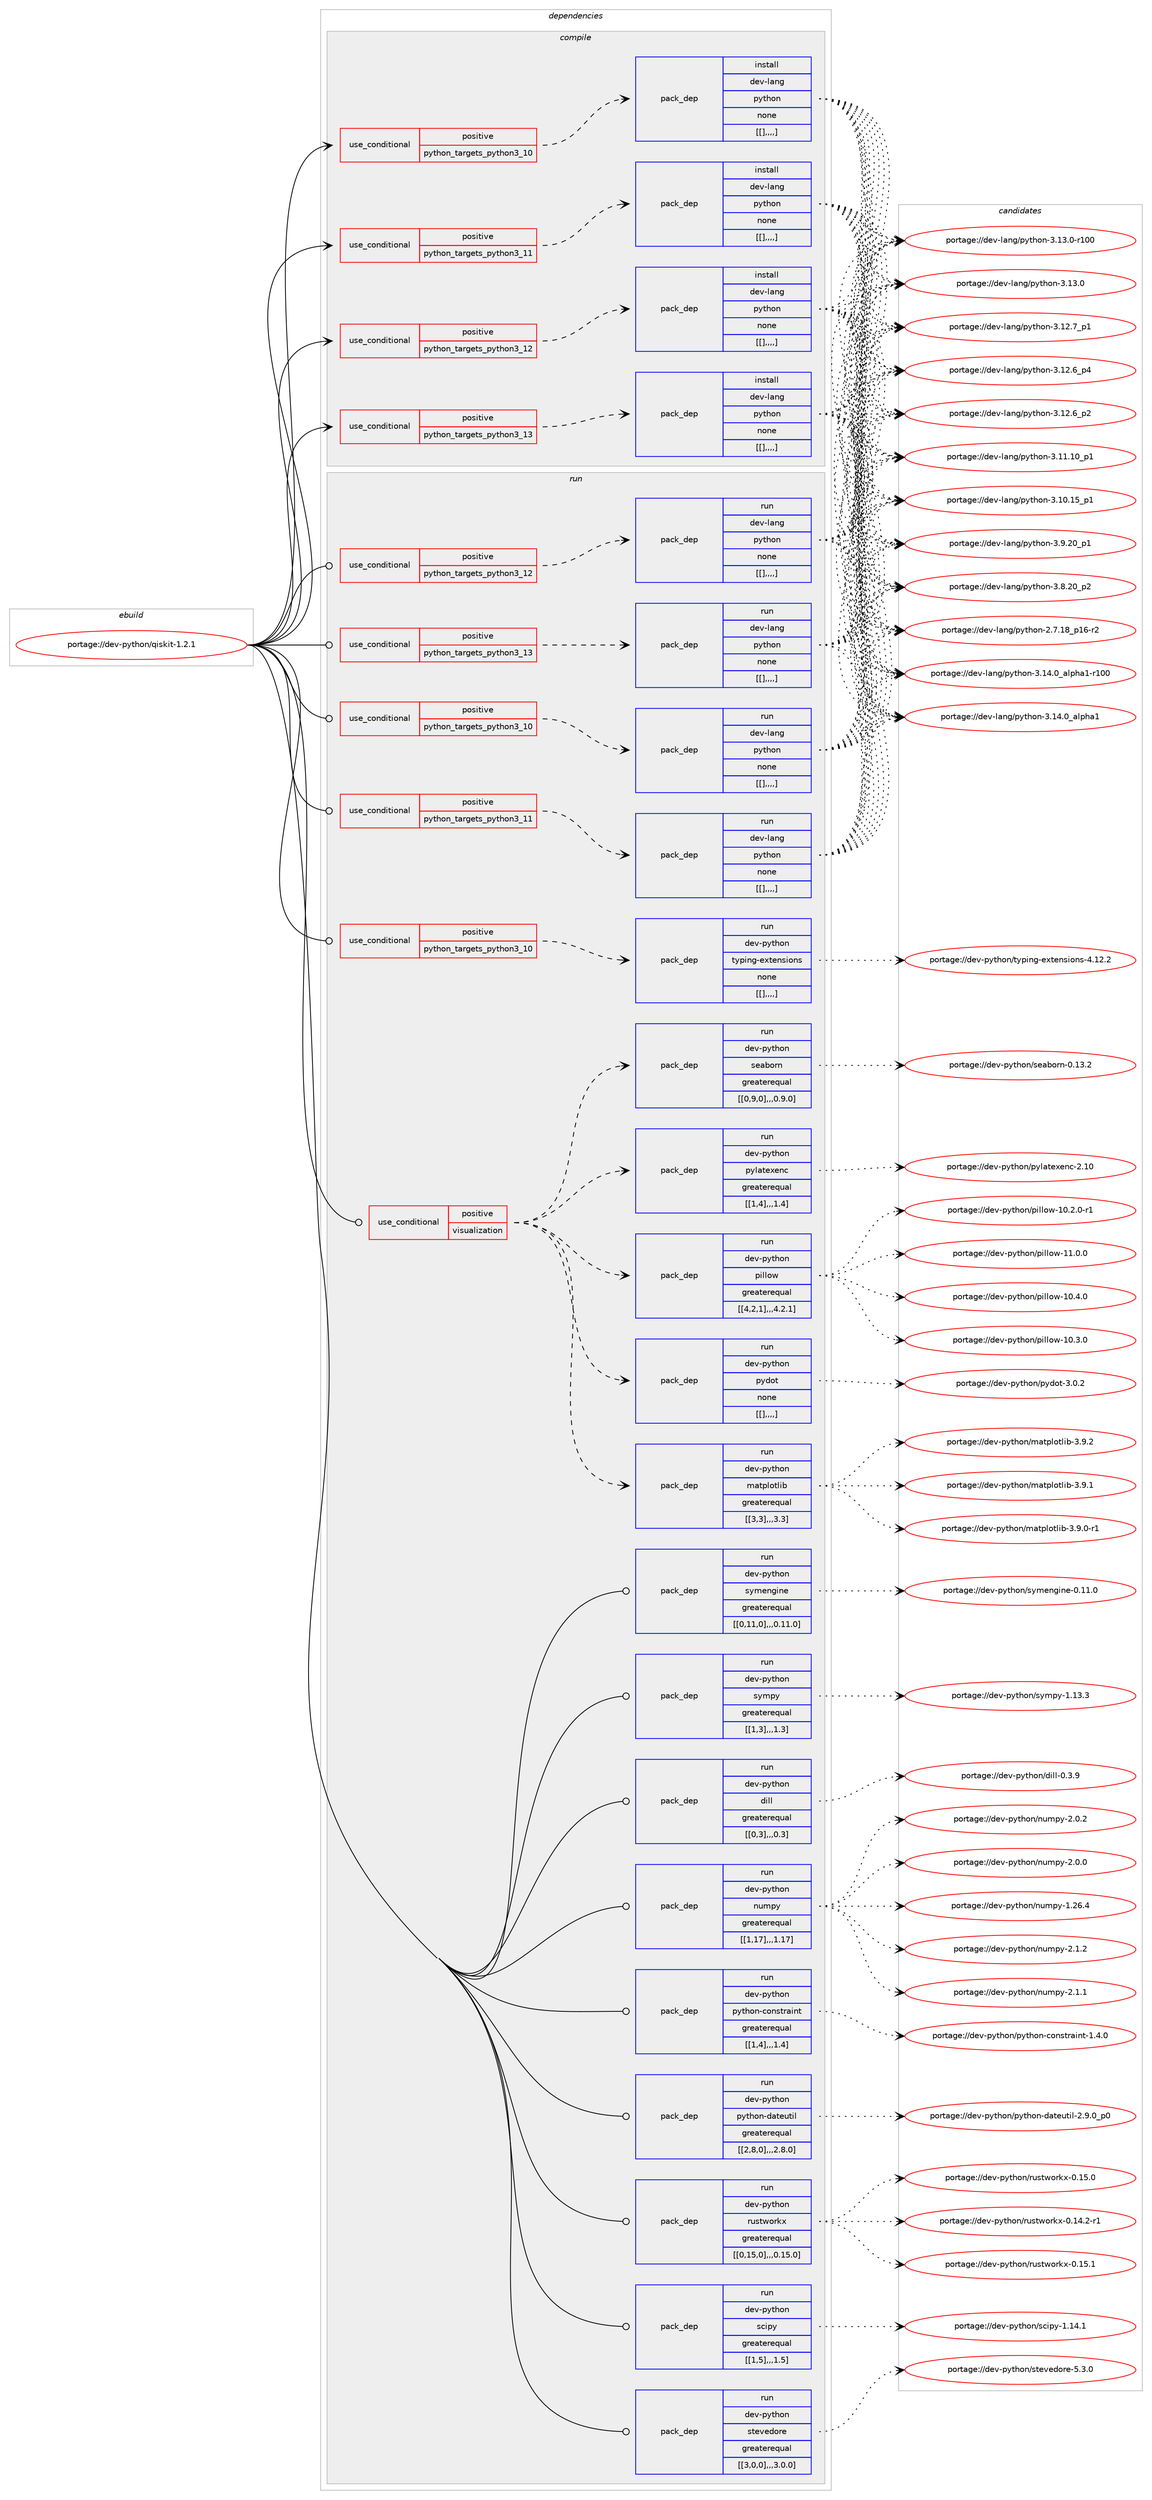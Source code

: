 digraph prolog {

# *************
# Graph options
# *************

newrank=true;
concentrate=true;
compound=true;
graph [rankdir=LR,fontname=Helvetica,fontsize=10,ranksep=1.5];#, ranksep=2.5, nodesep=0.2];
edge  [arrowhead=vee];
node  [fontname=Helvetica,fontsize=10];

# **********
# The ebuild
# **********

subgraph cluster_leftcol {
color=gray;
label=<<i>ebuild</i>>;
id [label="portage://dev-python/qiskit-1.2.1", color=red, width=4, href="../dev-python/qiskit-1.2.1.svg"];
}

# ****************
# The dependencies
# ****************

subgraph cluster_midcol {
color=gray;
label=<<i>dependencies</i>>;
subgraph cluster_compile {
fillcolor="#eeeeee";
style=filled;
label=<<i>compile</i>>;
subgraph cond41374 {
dependency167789 [label=<<TABLE BORDER="0" CELLBORDER="1" CELLSPACING="0" CELLPADDING="4"><TR><TD ROWSPAN="3" CELLPADDING="10">use_conditional</TD></TR><TR><TD>positive</TD></TR><TR><TD>python_targets_python3_10</TD></TR></TABLE>>, shape=none, color=red];
subgraph pack125106 {
dependency167849 [label=<<TABLE BORDER="0" CELLBORDER="1" CELLSPACING="0" CELLPADDING="4" WIDTH="220"><TR><TD ROWSPAN="6" CELLPADDING="30">pack_dep</TD></TR><TR><TD WIDTH="110">install</TD></TR><TR><TD>dev-lang</TD></TR><TR><TD>python</TD></TR><TR><TD>none</TD></TR><TR><TD>[[],,,,]</TD></TR></TABLE>>, shape=none, color=blue];
}
dependency167789:e -> dependency167849:w [weight=20,style="dashed",arrowhead="vee"];
}
id:e -> dependency167789:w [weight=20,style="solid",arrowhead="vee"];
subgraph cond41424 {
dependency167879 [label=<<TABLE BORDER="0" CELLBORDER="1" CELLSPACING="0" CELLPADDING="4"><TR><TD ROWSPAN="3" CELLPADDING="10">use_conditional</TD></TR><TR><TD>positive</TD></TR><TR><TD>python_targets_python3_11</TD></TR></TABLE>>, shape=none, color=red];
subgraph pack125126 {
dependency167903 [label=<<TABLE BORDER="0" CELLBORDER="1" CELLSPACING="0" CELLPADDING="4" WIDTH="220"><TR><TD ROWSPAN="6" CELLPADDING="30">pack_dep</TD></TR><TR><TD WIDTH="110">install</TD></TR><TR><TD>dev-lang</TD></TR><TR><TD>python</TD></TR><TR><TD>none</TD></TR><TR><TD>[[],,,,]</TD></TR></TABLE>>, shape=none, color=blue];
}
dependency167879:e -> dependency167903:w [weight=20,style="dashed",arrowhead="vee"];
}
id:e -> dependency167879:w [weight=20,style="solid",arrowhead="vee"];
subgraph cond41444 {
dependency167954 [label=<<TABLE BORDER="0" CELLBORDER="1" CELLSPACING="0" CELLPADDING="4"><TR><TD ROWSPAN="3" CELLPADDING="10">use_conditional</TD></TR><TR><TD>positive</TD></TR><TR><TD>python_targets_python3_12</TD></TR></TABLE>>, shape=none, color=red];
subgraph pack125167 {
dependency167959 [label=<<TABLE BORDER="0" CELLBORDER="1" CELLSPACING="0" CELLPADDING="4" WIDTH="220"><TR><TD ROWSPAN="6" CELLPADDING="30">pack_dep</TD></TR><TR><TD WIDTH="110">install</TD></TR><TR><TD>dev-lang</TD></TR><TR><TD>python</TD></TR><TR><TD>none</TD></TR><TR><TD>[[],,,,]</TD></TR></TABLE>>, shape=none, color=blue];
}
dependency167954:e -> dependency167959:w [weight=20,style="dashed",arrowhead="vee"];
}
id:e -> dependency167954:w [weight=20,style="solid",arrowhead="vee"];
subgraph cond41469 {
dependency168068 [label=<<TABLE BORDER="0" CELLBORDER="1" CELLSPACING="0" CELLPADDING="4"><TR><TD ROWSPAN="3" CELLPADDING="10">use_conditional</TD></TR><TR><TD>positive</TD></TR><TR><TD>python_targets_python3_13</TD></TR></TABLE>>, shape=none, color=red];
subgraph pack125253 {
dependency168105 [label=<<TABLE BORDER="0" CELLBORDER="1" CELLSPACING="0" CELLPADDING="4" WIDTH="220"><TR><TD ROWSPAN="6" CELLPADDING="30">pack_dep</TD></TR><TR><TD WIDTH="110">install</TD></TR><TR><TD>dev-lang</TD></TR><TR><TD>python</TD></TR><TR><TD>none</TD></TR><TR><TD>[[],,,,]</TD></TR></TABLE>>, shape=none, color=blue];
}
dependency168068:e -> dependency168105:w [weight=20,style="dashed",arrowhead="vee"];
}
id:e -> dependency168068:w [weight=20,style="solid",arrowhead="vee"];
}
subgraph cluster_compileandrun {
fillcolor="#eeeeee";
style=filled;
label=<<i>compile and run</i>>;
}
subgraph cluster_run {
fillcolor="#eeeeee";
style=filled;
label=<<i>run</i>>;
subgraph cond41528 {
dependency168132 [label=<<TABLE BORDER="0" CELLBORDER="1" CELLSPACING="0" CELLPADDING="4"><TR><TD ROWSPAN="3" CELLPADDING="10">use_conditional</TD></TR><TR><TD>positive</TD></TR><TR><TD>python_targets_python3_10</TD></TR></TABLE>>, shape=none, color=red];
subgraph pack125310 {
dependency168268 [label=<<TABLE BORDER="0" CELLBORDER="1" CELLSPACING="0" CELLPADDING="4" WIDTH="220"><TR><TD ROWSPAN="6" CELLPADDING="30">pack_dep</TD></TR><TR><TD WIDTH="110">run</TD></TR><TR><TD>dev-lang</TD></TR><TR><TD>python</TD></TR><TR><TD>none</TD></TR><TR><TD>[[],,,,]</TD></TR></TABLE>>, shape=none, color=blue];
}
dependency168132:e -> dependency168268:w [weight=20,style="dashed",arrowhead="vee"];
}
id:e -> dependency168132:w [weight=20,style="solid",arrowhead="odot"];
subgraph cond41581 {
dependency168275 [label=<<TABLE BORDER="0" CELLBORDER="1" CELLSPACING="0" CELLPADDING="4"><TR><TD ROWSPAN="3" CELLPADDING="10">use_conditional</TD></TR><TR><TD>positive</TD></TR><TR><TD>python_targets_python3_10</TD></TR></TABLE>>, shape=none, color=red];
subgraph pack125384 {
dependency168438 [label=<<TABLE BORDER="0" CELLBORDER="1" CELLSPACING="0" CELLPADDING="4" WIDTH="220"><TR><TD ROWSPAN="6" CELLPADDING="30">pack_dep</TD></TR><TR><TD WIDTH="110">run</TD></TR><TR><TD>dev-python</TD></TR><TR><TD>typing-extensions</TD></TR><TR><TD>none</TD></TR><TR><TD>[[],,,,]</TD></TR></TABLE>>, shape=none, color=blue];
}
dependency168275:e -> dependency168438:w [weight=20,style="dashed",arrowhead="vee"];
}
id:e -> dependency168275:w [weight=20,style="solid",arrowhead="odot"];
subgraph cond41656 {
dependency168484 [label=<<TABLE BORDER="0" CELLBORDER="1" CELLSPACING="0" CELLPADDING="4"><TR><TD ROWSPAN="3" CELLPADDING="10">use_conditional</TD></TR><TR><TD>positive</TD></TR><TR><TD>python_targets_python3_11</TD></TR></TABLE>>, shape=none, color=red];
subgraph pack125489 {
dependency168488 [label=<<TABLE BORDER="0" CELLBORDER="1" CELLSPACING="0" CELLPADDING="4" WIDTH="220"><TR><TD ROWSPAN="6" CELLPADDING="30">pack_dep</TD></TR><TR><TD WIDTH="110">run</TD></TR><TR><TD>dev-lang</TD></TR><TR><TD>python</TD></TR><TR><TD>none</TD></TR><TR><TD>[[],,,,]</TD></TR></TABLE>>, shape=none, color=blue];
}
dependency168484:e -> dependency168488:w [weight=20,style="dashed",arrowhead="vee"];
}
id:e -> dependency168484:w [weight=20,style="solid",arrowhead="odot"];
subgraph cond41679 {
dependency168536 [label=<<TABLE BORDER="0" CELLBORDER="1" CELLSPACING="0" CELLPADDING="4"><TR><TD ROWSPAN="3" CELLPADDING="10">use_conditional</TD></TR><TR><TD>positive</TD></TR><TR><TD>python_targets_python3_12</TD></TR></TABLE>>, shape=none, color=red];
subgraph pack125566 {
dependency168660 [label=<<TABLE BORDER="0" CELLBORDER="1" CELLSPACING="0" CELLPADDING="4" WIDTH="220"><TR><TD ROWSPAN="6" CELLPADDING="30">pack_dep</TD></TR><TR><TD WIDTH="110">run</TD></TR><TR><TD>dev-lang</TD></TR><TR><TD>python</TD></TR><TR><TD>none</TD></TR><TR><TD>[[],,,,]</TD></TR></TABLE>>, shape=none, color=blue];
}
dependency168536:e -> dependency168660:w [weight=20,style="dashed",arrowhead="vee"];
}
id:e -> dependency168536:w [weight=20,style="solid",arrowhead="odot"];
subgraph cond41764 {
dependency168771 [label=<<TABLE BORDER="0" CELLBORDER="1" CELLSPACING="0" CELLPADDING="4"><TR><TD ROWSPAN="3" CELLPADDING="10">use_conditional</TD></TR><TR><TD>positive</TD></TR><TR><TD>python_targets_python3_13</TD></TR></TABLE>>, shape=none, color=red];
subgraph pack125664 {
dependency168810 [label=<<TABLE BORDER="0" CELLBORDER="1" CELLSPACING="0" CELLPADDING="4" WIDTH="220"><TR><TD ROWSPAN="6" CELLPADDING="30">pack_dep</TD></TR><TR><TD WIDTH="110">run</TD></TR><TR><TD>dev-lang</TD></TR><TR><TD>python</TD></TR><TR><TD>none</TD></TR><TR><TD>[[],,,,]</TD></TR></TABLE>>, shape=none, color=blue];
}
dependency168771:e -> dependency168810:w [weight=20,style="dashed",arrowhead="vee"];
}
id:e -> dependency168771:w [weight=20,style="solid",arrowhead="odot"];
subgraph cond41848 {
dependency168939 [label=<<TABLE BORDER="0" CELLBORDER="1" CELLSPACING="0" CELLPADDING="4"><TR><TD ROWSPAN="3" CELLPADDING="10">use_conditional</TD></TR><TR><TD>positive</TD></TR><TR><TD>visualization</TD></TR></TABLE>>, shape=none, color=red];
subgraph pack125763 {
dependency168944 [label=<<TABLE BORDER="0" CELLBORDER="1" CELLSPACING="0" CELLPADDING="4" WIDTH="220"><TR><TD ROWSPAN="6" CELLPADDING="30">pack_dep</TD></TR><TR><TD WIDTH="110">run</TD></TR><TR><TD>dev-python</TD></TR><TR><TD>matplotlib</TD></TR><TR><TD>greaterequal</TD></TR><TR><TD>[[3,3],,,3.3]</TD></TR></TABLE>>, shape=none, color=blue];
}
dependency168939:e -> dependency168944:w [weight=20,style="dashed",arrowhead="vee"];
subgraph pack125814 {
dependency169022 [label=<<TABLE BORDER="0" CELLBORDER="1" CELLSPACING="0" CELLPADDING="4" WIDTH="220"><TR><TD ROWSPAN="6" CELLPADDING="30">pack_dep</TD></TR><TR><TD WIDTH="110">run</TD></TR><TR><TD>dev-python</TD></TR><TR><TD>pydot</TD></TR><TR><TD>none</TD></TR><TR><TD>[[],,,,]</TD></TR></TABLE>>, shape=none, color=blue];
}
dependency168939:e -> dependency169022:w [weight=20,style="dashed",arrowhead="vee"];
subgraph pack125816 {
dependency169028 [label=<<TABLE BORDER="0" CELLBORDER="1" CELLSPACING="0" CELLPADDING="4" WIDTH="220"><TR><TD ROWSPAN="6" CELLPADDING="30">pack_dep</TD></TR><TR><TD WIDTH="110">run</TD></TR><TR><TD>dev-python</TD></TR><TR><TD>pillow</TD></TR><TR><TD>greaterequal</TD></TR><TR><TD>[[4,2,1],,,4.2.1]</TD></TR></TABLE>>, shape=none, color=blue];
}
dependency168939:e -> dependency169028:w [weight=20,style="dashed",arrowhead="vee"];
subgraph pack125821 {
dependency169033 [label=<<TABLE BORDER="0" CELLBORDER="1" CELLSPACING="0" CELLPADDING="4" WIDTH="220"><TR><TD ROWSPAN="6" CELLPADDING="30">pack_dep</TD></TR><TR><TD WIDTH="110">run</TD></TR><TR><TD>dev-python</TD></TR><TR><TD>pylatexenc</TD></TR><TR><TD>greaterequal</TD></TR><TR><TD>[[1,4],,,1.4]</TD></TR></TABLE>>, shape=none, color=blue];
}
dependency168939:e -> dependency169033:w [weight=20,style="dashed",arrowhead="vee"];
subgraph pack125843 {
dependency169086 [label=<<TABLE BORDER="0" CELLBORDER="1" CELLSPACING="0" CELLPADDING="4" WIDTH="220"><TR><TD ROWSPAN="6" CELLPADDING="30">pack_dep</TD></TR><TR><TD WIDTH="110">run</TD></TR><TR><TD>dev-python</TD></TR><TR><TD>seaborn</TD></TR><TR><TD>greaterequal</TD></TR><TR><TD>[[0,9,0],,,0.9.0]</TD></TR></TABLE>>, shape=none, color=blue];
}
dependency168939:e -> dependency169086:w [weight=20,style="dashed",arrowhead="vee"];
}
id:e -> dependency168939:w [weight=20,style="solid",arrowhead="odot"];
subgraph pack125853 {
dependency169123 [label=<<TABLE BORDER="0" CELLBORDER="1" CELLSPACING="0" CELLPADDING="4" WIDTH="220"><TR><TD ROWSPAN="6" CELLPADDING="30">pack_dep</TD></TR><TR><TD WIDTH="110">run</TD></TR><TR><TD>dev-python</TD></TR><TR><TD>dill</TD></TR><TR><TD>greaterequal</TD></TR><TR><TD>[[0,3],,,0.3]</TD></TR></TABLE>>, shape=none, color=blue];
}
id:e -> dependency169123:w [weight=20,style="solid",arrowhead="odot"];
subgraph pack125876 {
dependency169145 [label=<<TABLE BORDER="0" CELLBORDER="1" CELLSPACING="0" CELLPADDING="4" WIDTH="220"><TR><TD ROWSPAN="6" CELLPADDING="30">pack_dep</TD></TR><TR><TD WIDTH="110">run</TD></TR><TR><TD>dev-python</TD></TR><TR><TD>numpy</TD></TR><TR><TD>greaterequal</TD></TR><TR><TD>[[1,17],,,1.17]</TD></TR></TABLE>>, shape=none, color=blue];
}
id:e -> dependency169145:w [weight=20,style="solid",arrowhead="odot"];
subgraph pack125891 {
dependency169202 [label=<<TABLE BORDER="0" CELLBORDER="1" CELLSPACING="0" CELLPADDING="4" WIDTH="220"><TR><TD ROWSPAN="6" CELLPADDING="30">pack_dep</TD></TR><TR><TD WIDTH="110">run</TD></TR><TR><TD>dev-python</TD></TR><TR><TD>python-constraint</TD></TR><TR><TD>greaterequal</TD></TR><TR><TD>[[1,4],,,1.4]</TD></TR></TABLE>>, shape=none, color=blue];
}
id:e -> dependency169202:w [weight=20,style="solid",arrowhead="odot"];
subgraph pack125949 {
dependency169249 [label=<<TABLE BORDER="0" CELLBORDER="1" CELLSPACING="0" CELLPADDING="4" WIDTH="220"><TR><TD ROWSPAN="6" CELLPADDING="30">pack_dep</TD></TR><TR><TD WIDTH="110">run</TD></TR><TR><TD>dev-python</TD></TR><TR><TD>python-dateutil</TD></TR><TR><TD>greaterequal</TD></TR><TR><TD>[[2,8,0],,,2.8.0]</TD></TR></TABLE>>, shape=none, color=blue];
}
id:e -> dependency169249:w [weight=20,style="solid",arrowhead="odot"];
subgraph pack125950 {
dependency169255 [label=<<TABLE BORDER="0" CELLBORDER="1" CELLSPACING="0" CELLPADDING="4" WIDTH="220"><TR><TD ROWSPAN="6" CELLPADDING="30">pack_dep</TD></TR><TR><TD WIDTH="110">run</TD></TR><TR><TD>dev-python</TD></TR><TR><TD>rustworkx</TD></TR><TR><TD>greaterequal</TD></TR><TR><TD>[[0,15,0],,,0.15.0]</TD></TR></TABLE>>, shape=none, color=blue];
}
id:e -> dependency169255:w [weight=20,style="solid",arrowhead="odot"];
subgraph pack125960 {
dependency169285 [label=<<TABLE BORDER="0" CELLBORDER="1" CELLSPACING="0" CELLPADDING="4" WIDTH="220"><TR><TD ROWSPAN="6" CELLPADDING="30">pack_dep</TD></TR><TR><TD WIDTH="110">run</TD></TR><TR><TD>dev-python</TD></TR><TR><TD>scipy</TD></TR><TR><TD>greaterequal</TD></TR><TR><TD>[[1,5],,,1.5]</TD></TR></TABLE>>, shape=none, color=blue];
}
id:e -> dependency169285:w [weight=20,style="solid",arrowhead="odot"];
subgraph pack125977 {
dependency169313 [label=<<TABLE BORDER="0" CELLBORDER="1" CELLSPACING="0" CELLPADDING="4" WIDTH="220"><TR><TD ROWSPAN="6" CELLPADDING="30">pack_dep</TD></TR><TR><TD WIDTH="110">run</TD></TR><TR><TD>dev-python</TD></TR><TR><TD>stevedore</TD></TR><TR><TD>greaterequal</TD></TR><TR><TD>[[3,0,0],,,3.0.0]</TD></TR></TABLE>>, shape=none, color=blue];
}
id:e -> dependency169313:w [weight=20,style="solid",arrowhead="odot"];
subgraph pack125996 {
dependency169344 [label=<<TABLE BORDER="0" CELLBORDER="1" CELLSPACING="0" CELLPADDING="4" WIDTH="220"><TR><TD ROWSPAN="6" CELLPADDING="30">pack_dep</TD></TR><TR><TD WIDTH="110">run</TD></TR><TR><TD>dev-python</TD></TR><TR><TD>symengine</TD></TR><TR><TD>greaterequal</TD></TR><TR><TD>[[0,11,0],,,0.11.0]</TD></TR></TABLE>>, shape=none, color=blue];
}
id:e -> dependency169344:w [weight=20,style="solid",arrowhead="odot"];
subgraph pack126013 {
dependency169434 [label=<<TABLE BORDER="0" CELLBORDER="1" CELLSPACING="0" CELLPADDING="4" WIDTH="220"><TR><TD ROWSPAN="6" CELLPADDING="30">pack_dep</TD></TR><TR><TD WIDTH="110">run</TD></TR><TR><TD>dev-python</TD></TR><TR><TD>sympy</TD></TR><TR><TD>greaterequal</TD></TR><TR><TD>[[1,3],,,1.3]</TD></TR></TABLE>>, shape=none, color=blue];
}
id:e -> dependency169434:w [weight=20,style="solid",arrowhead="odot"];
}
}

# **************
# The candidates
# **************

subgraph cluster_choices {
rank=same;
color=gray;
label=<<i>candidates</i>>;

subgraph choice125682 {
color=black;
nodesep=1;
choice100101118451089711010347112121116104111110455146495246489597108112104974945114494848 [label="portage://dev-lang/python-3.14.0_alpha1-r100", color=red, width=4,href="../dev-lang/python-3.14.0_alpha1-r100.svg"];
choice1001011184510897110103471121211161041111104551464952464895971081121049749 [label="portage://dev-lang/python-3.14.0_alpha1", color=red, width=4,href="../dev-lang/python-3.14.0_alpha1.svg"];
choice1001011184510897110103471121211161041111104551464951464845114494848 [label="portage://dev-lang/python-3.13.0-r100", color=red, width=4,href="../dev-lang/python-3.13.0-r100.svg"];
choice10010111845108971101034711212111610411111045514649514648 [label="portage://dev-lang/python-3.13.0", color=red, width=4,href="../dev-lang/python-3.13.0.svg"];
choice100101118451089711010347112121116104111110455146495046559511249 [label="portage://dev-lang/python-3.12.7_p1", color=red, width=4,href="../dev-lang/python-3.12.7_p1.svg"];
choice100101118451089711010347112121116104111110455146495046549511252 [label="portage://dev-lang/python-3.12.6_p4", color=red, width=4,href="../dev-lang/python-3.12.6_p4.svg"];
choice100101118451089711010347112121116104111110455146495046549511250 [label="portage://dev-lang/python-3.12.6_p2", color=red, width=4,href="../dev-lang/python-3.12.6_p2.svg"];
choice10010111845108971101034711212111610411111045514649494649489511249 [label="portage://dev-lang/python-3.11.10_p1", color=red, width=4,href="../dev-lang/python-3.11.10_p1.svg"];
choice10010111845108971101034711212111610411111045514649484649539511249 [label="portage://dev-lang/python-3.10.15_p1", color=red, width=4,href="../dev-lang/python-3.10.15_p1.svg"];
choice100101118451089711010347112121116104111110455146574650489511249 [label="portage://dev-lang/python-3.9.20_p1", color=red, width=4,href="../dev-lang/python-3.9.20_p1.svg"];
choice100101118451089711010347112121116104111110455146564650489511250 [label="portage://dev-lang/python-3.8.20_p2", color=red, width=4,href="../dev-lang/python-3.8.20_p2.svg"];
choice100101118451089711010347112121116104111110455046554649569511249544511450 [label="portage://dev-lang/python-2.7.18_p16-r2", color=red, width=4,href="../dev-lang/python-2.7.18_p16-r2.svg"];
dependency167849:e -> choice100101118451089711010347112121116104111110455146495246489597108112104974945114494848:w [style=dotted,weight="100"];
dependency167849:e -> choice1001011184510897110103471121211161041111104551464952464895971081121049749:w [style=dotted,weight="100"];
dependency167849:e -> choice1001011184510897110103471121211161041111104551464951464845114494848:w [style=dotted,weight="100"];
dependency167849:e -> choice10010111845108971101034711212111610411111045514649514648:w [style=dotted,weight="100"];
dependency167849:e -> choice100101118451089711010347112121116104111110455146495046559511249:w [style=dotted,weight="100"];
dependency167849:e -> choice100101118451089711010347112121116104111110455146495046549511252:w [style=dotted,weight="100"];
dependency167849:e -> choice100101118451089711010347112121116104111110455146495046549511250:w [style=dotted,weight="100"];
dependency167849:e -> choice10010111845108971101034711212111610411111045514649494649489511249:w [style=dotted,weight="100"];
dependency167849:e -> choice10010111845108971101034711212111610411111045514649484649539511249:w [style=dotted,weight="100"];
dependency167849:e -> choice100101118451089711010347112121116104111110455146574650489511249:w [style=dotted,weight="100"];
dependency167849:e -> choice100101118451089711010347112121116104111110455146564650489511250:w [style=dotted,weight="100"];
dependency167849:e -> choice100101118451089711010347112121116104111110455046554649569511249544511450:w [style=dotted,weight="100"];
}
subgraph choice125701 {
color=black;
nodesep=1;
choice100101118451089711010347112121116104111110455146495246489597108112104974945114494848 [label="portage://dev-lang/python-3.14.0_alpha1-r100", color=red, width=4,href="../dev-lang/python-3.14.0_alpha1-r100.svg"];
choice1001011184510897110103471121211161041111104551464952464895971081121049749 [label="portage://dev-lang/python-3.14.0_alpha1", color=red, width=4,href="../dev-lang/python-3.14.0_alpha1.svg"];
choice1001011184510897110103471121211161041111104551464951464845114494848 [label="portage://dev-lang/python-3.13.0-r100", color=red, width=4,href="../dev-lang/python-3.13.0-r100.svg"];
choice10010111845108971101034711212111610411111045514649514648 [label="portage://dev-lang/python-3.13.0", color=red, width=4,href="../dev-lang/python-3.13.0.svg"];
choice100101118451089711010347112121116104111110455146495046559511249 [label="portage://dev-lang/python-3.12.7_p1", color=red, width=4,href="../dev-lang/python-3.12.7_p1.svg"];
choice100101118451089711010347112121116104111110455146495046549511252 [label="portage://dev-lang/python-3.12.6_p4", color=red, width=4,href="../dev-lang/python-3.12.6_p4.svg"];
choice100101118451089711010347112121116104111110455146495046549511250 [label="portage://dev-lang/python-3.12.6_p2", color=red, width=4,href="../dev-lang/python-3.12.6_p2.svg"];
choice10010111845108971101034711212111610411111045514649494649489511249 [label="portage://dev-lang/python-3.11.10_p1", color=red, width=4,href="../dev-lang/python-3.11.10_p1.svg"];
choice10010111845108971101034711212111610411111045514649484649539511249 [label="portage://dev-lang/python-3.10.15_p1", color=red, width=4,href="../dev-lang/python-3.10.15_p1.svg"];
choice100101118451089711010347112121116104111110455146574650489511249 [label="portage://dev-lang/python-3.9.20_p1", color=red, width=4,href="../dev-lang/python-3.9.20_p1.svg"];
choice100101118451089711010347112121116104111110455146564650489511250 [label="portage://dev-lang/python-3.8.20_p2", color=red, width=4,href="../dev-lang/python-3.8.20_p2.svg"];
choice100101118451089711010347112121116104111110455046554649569511249544511450 [label="portage://dev-lang/python-2.7.18_p16-r2", color=red, width=4,href="../dev-lang/python-2.7.18_p16-r2.svg"];
dependency167903:e -> choice100101118451089711010347112121116104111110455146495246489597108112104974945114494848:w [style=dotted,weight="100"];
dependency167903:e -> choice1001011184510897110103471121211161041111104551464952464895971081121049749:w [style=dotted,weight="100"];
dependency167903:e -> choice1001011184510897110103471121211161041111104551464951464845114494848:w [style=dotted,weight="100"];
dependency167903:e -> choice10010111845108971101034711212111610411111045514649514648:w [style=dotted,weight="100"];
dependency167903:e -> choice100101118451089711010347112121116104111110455146495046559511249:w [style=dotted,weight="100"];
dependency167903:e -> choice100101118451089711010347112121116104111110455146495046549511252:w [style=dotted,weight="100"];
dependency167903:e -> choice100101118451089711010347112121116104111110455146495046549511250:w [style=dotted,weight="100"];
dependency167903:e -> choice10010111845108971101034711212111610411111045514649494649489511249:w [style=dotted,weight="100"];
dependency167903:e -> choice10010111845108971101034711212111610411111045514649484649539511249:w [style=dotted,weight="100"];
dependency167903:e -> choice100101118451089711010347112121116104111110455146574650489511249:w [style=dotted,weight="100"];
dependency167903:e -> choice100101118451089711010347112121116104111110455146564650489511250:w [style=dotted,weight="100"];
dependency167903:e -> choice100101118451089711010347112121116104111110455046554649569511249544511450:w [style=dotted,weight="100"];
}
subgraph choice125712 {
color=black;
nodesep=1;
choice100101118451089711010347112121116104111110455146495246489597108112104974945114494848 [label="portage://dev-lang/python-3.14.0_alpha1-r100", color=red, width=4,href="../dev-lang/python-3.14.0_alpha1-r100.svg"];
choice1001011184510897110103471121211161041111104551464952464895971081121049749 [label="portage://dev-lang/python-3.14.0_alpha1", color=red, width=4,href="../dev-lang/python-3.14.0_alpha1.svg"];
choice1001011184510897110103471121211161041111104551464951464845114494848 [label="portage://dev-lang/python-3.13.0-r100", color=red, width=4,href="../dev-lang/python-3.13.0-r100.svg"];
choice10010111845108971101034711212111610411111045514649514648 [label="portage://dev-lang/python-3.13.0", color=red, width=4,href="../dev-lang/python-3.13.0.svg"];
choice100101118451089711010347112121116104111110455146495046559511249 [label="portage://dev-lang/python-3.12.7_p1", color=red, width=4,href="../dev-lang/python-3.12.7_p1.svg"];
choice100101118451089711010347112121116104111110455146495046549511252 [label="portage://dev-lang/python-3.12.6_p4", color=red, width=4,href="../dev-lang/python-3.12.6_p4.svg"];
choice100101118451089711010347112121116104111110455146495046549511250 [label="portage://dev-lang/python-3.12.6_p2", color=red, width=4,href="../dev-lang/python-3.12.6_p2.svg"];
choice10010111845108971101034711212111610411111045514649494649489511249 [label="portage://dev-lang/python-3.11.10_p1", color=red, width=4,href="../dev-lang/python-3.11.10_p1.svg"];
choice10010111845108971101034711212111610411111045514649484649539511249 [label="portage://dev-lang/python-3.10.15_p1", color=red, width=4,href="../dev-lang/python-3.10.15_p1.svg"];
choice100101118451089711010347112121116104111110455146574650489511249 [label="portage://dev-lang/python-3.9.20_p1", color=red, width=4,href="../dev-lang/python-3.9.20_p1.svg"];
choice100101118451089711010347112121116104111110455146564650489511250 [label="portage://dev-lang/python-3.8.20_p2", color=red, width=4,href="../dev-lang/python-3.8.20_p2.svg"];
choice100101118451089711010347112121116104111110455046554649569511249544511450 [label="portage://dev-lang/python-2.7.18_p16-r2", color=red, width=4,href="../dev-lang/python-2.7.18_p16-r2.svg"];
dependency167959:e -> choice100101118451089711010347112121116104111110455146495246489597108112104974945114494848:w [style=dotted,weight="100"];
dependency167959:e -> choice1001011184510897110103471121211161041111104551464952464895971081121049749:w [style=dotted,weight="100"];
dependency167959:e -> choice1001011184510897110103471121211161041111104551464951464845114494848:w [style=dotted,weight="100"];
dependency167959:e -> choice10010111845108971101034711212111610411111045514649514648:w [style=dotted,weight="100"];
dependency167959:e -> choice100101118451089711010347112121116104111110455146495046559511249:w [style=dotted,weight="100"];
dependency167959:e -> choice100101118451089711010347112121116104111110455146495046549511252:w [style=dotted,weight="100"];
dependency167959:e -> choice100101118451089711010347112121116104111110455146495046549511250:w [style=dotted,weight="100"];
dependency167959:e -> choice10010111845108971101034711212111610411111045514649494649489511249:w [style=dotted,weight="100"];
dependency167959:e -> choice10010111845108971101034711212111610411111045514649484649539511249:w [style=dotted,weight="100"];
dependency167959:e -> choice100101118451089711010347112121116104111110455146574650489511249:w [style=dotted,weight="100"];
dependency167959:e -> choice100101118451089711010347112121116104111110455146564650489511250:w [style=dotted,weight="100"];
dependency167959:e -> choice100101118451089711010347112121116104111110455046554649569511249544511450:w [style=dotted,weight="100"];
}
subgraph choice125723 {
color=black;
nodesep=1;
choice100101118451089711010347112121116104111110455146495246489597108112104974945114494848 [label="portage://dev-lang/python-3.14.0_alpha1-r100", color=red, width=4,href="../dev-lang/python-3.14.0_alpha1-r100.svg"];
choice1001011184510897110103471121211161041111104551464952464895971081121049749 [label="portage://dev-lang/python-3.14.0_alpha1", color=red, width=4,href="../dev-lang/python-3.14.0_alpha1.svg"];
choice1001011184510897110103471121211161041111104551464951464845114494848 [label="portage://dev-lang/python-3.13.0-r100", color=red, width=4,href="../dev-lang/python-3.13.0-r100.svg"];
choice10010111845108971101034711212111610411111045514649514648 [label="portage://dev-lang/python-3.13.0", color=red, width=4,href="../dev-lang/python-3.13.0.svg"];
choice100101118451089711010347112121116104111110455146495046559511249 [label="portage://dev-lang/python-3.12.7_p1", color=red, width=4,href="../dev-lang/python-3.12.7_p1.svg"];
choice100101118451089711010347112121116104111110455146495046549511252 [label="portage://dev-lang/python-3.12.6_p4", color=red, width=4,href="../dev-lang/python-3.12.6_p4.svg"];
choice100101118451089711010347112121116104111110455146495046549511250 [label="portage://dev-lang/python-3.12.6_p2", color=red, width=4,href="../dev-lang/python-3.12.6_p2.svg"];
choice10010111845108971101034711212111610411111045514649494649489511249 [label="portage://dev-lang/python-3.11.10_p1", color=red, width=4,href="../dev-lang/python-3.11.10_p1.svg"];
choice10010111845108971101034711212111610411111045514649484649539511249 [label="portage://dev-lang/python-3.10.15_p1", color=red, width=4,href="../dev-lang/python-3.10.15_p1.svg"];
choice100101118451089711010347112121116104111110455146574650489511249 [label="portage://dev-lang/python-3.9.20_p1", color=red, width=4,href="../dev-lang/python-3.9.20_p1.svg"];
choice100101118451089711010347112121116104111110455146564650489511250 [label="portage://dev-lang/python-3.8.20_p2", color=red, width=4,href="../dev-lang/python-3.8.20_p2.svg"];
choice100101118451089711010347112121116104111110455046554649569511249544511450 [label="portage://dev-lang/python-2.7.18_p16-r2", color=red, width=4,href="../dev-lang/python-2.7.18_p16-r2.svg"];
dependency168105:e -> choice100101118451089711010347112121116104111110455146495246489597108112104974945114494848:w [style=dotted,weight="100"];
dependency168105:e -> choice1001011184510897110103471121211161041111104551464952464895971081121049749:w [style=dotted,weight="100"];
dependency168105:e -> choice1001011184510897110103471121211161041111104551464951464845114494848:w [style=dotted,weight="100"];
dependency168105:e -> choice10010111845108971101034711212111610411111045514649514648:w [style=dotted,weight="100"];
dependency168105:e -> choice100101118451089711010347112121116104111110455146495046559511249:w [style=dotted,weight="100"];
dependency168105:e -> choice100101118451089711010347112121116104111110455146495046549511252:w [style=dotted,weight="100"];
dependency168105:e -> choice100101118451089711010347112121116104111110455146495046549511250:w [style=dotted,weight="100"];
dependency168105:e -> choice10010111845108971101034711212111610411111045514649494649489511249:w [style=dotted,weight="100"];
dependency168105:e -> choice10010111845108971101034711212111610411111045514649484649539511249:w [style=dotted,weight="100"];
dependency168105:e -> choice100101118451089711010347112121116104111110455146574650489511249:w [style=dotted,weight="100"];
dependency168105:e -> choice100101118451089711010347112121116104111110455146564650489511250:w [style=dotted,weight="100"];
dependency168105:e -> choice100101118451089711010347112121116104111110455046554649569511249544511450:w [style=dotted,weight="100"];
}
subgraph choice125727 {
color=black;
nodesep=1;
choice100101118451089711010347112121116104111110455146495246489597108112104974945114494848 [label="portage://dev-lang/python-3.14.0_alpha1-r100", color=red, width=4,href="../dev-lang/python-3.14.0_alpha1-r100.svg"];
choice1001011184510897110103471121211161041111104551464952464895971081121049749 [label="portage://dev-lang/python-3.14.0_alpha1", color=red, width=4,href="../dev-lang/python-3.14.0_alpha1.svg"];
choice1001011184510897110103471121211161041111104551464951464845114494848 [label="portage://dev-lang/python-3.13.0-r100", color=red, width=4,href="../dev-lang/python-3.13.0-r100.svg"];
choice10010111845108971101034711212111610411111045514649514648 [label="portage://dev-lang/python-3.13.0", color=red, width=4,href="../dev-lang/python-3.13.0.svg"];
choice100101118451089711010347112121116104111110455146495046559511249 [label="portage://dev-lang/python-3.12.7_p1", color=red, width=4,href="../dev-lang/python-3.12.7_p1.svg"];
choice100101118451089711010347112121116104111110455146495046549511252 [label="portage://dev-lang/python-3.12.6_p4", color=red, width=4,href="../dev-lang/python-3.12.6_p4.svg"];
choice100101118451089711010347112121116104111110455146495046549511250 [label="portage://dev-lang/python-3.12.6_p2", color=red, width=4,href="../dev-lang/python-3.12.6_p2.svg"];
choice10010111845108971101034711212111610411111045514649494649489511249 [label="portage://dev-lang/python-3.11.10_p1", color=red, width=4,href="../dev-lang/python-3.11.10_p1.svg"];
choice10010111845108971101034711212111610411111045514649484649539511249 [label="portage://dev-lang/python-3.10.15_p1", color=red, width=4,href="../dev-lang/python-3.10.15_p1.svg"];
choice100101118451089711010347112121116104111110455146574650489511249 [label="portage://dev-lang/python-3.9.20_p1", color=red, width=4,href="../dev-lang/python-3.9.20_p1.svg"];
choice100101118451089711010347112121116104111110455146564650489511250 [label="portage://dev-lang/python-3.8.20_p2", color=red, width=4,href="../dev-lang/python-3.8.20_p2.svg"];
choice100101118451089711010347112121116104111110455046554649569511249544511450 [label="portage://dev-lang/python-2.7.18_p16-r2", color=red, width=4,href="../dev-lang/python-2.7.18_p16-r2.svg"];
dependency168268:e -> choice100101118451089711010347112121116104111110455146495246489597108112104974945114494848:w [style=dotted,weight="100"];
dependency168268:e -> choice1001011184510897110103471121211161041111104551464952464895971081121049749:w [style=dotted,weight="100"];
dependency168268:e -> choice1001011184510897110103471121211161041111104551464951464845114494848:w [style=dotted,weight="100"];
dependency168268:e -> choice10010111845108971101034711212111610411111045514649514648:w [style=dotted,weight="100"];
dependency168268:e -> choice100101118451089711010347112121116104111110455146495046559511249:w [style=dotted,weight="100"];
dependency168268:e -> choice100101118451089711010347112121116104111110455146495046549511252:w [style=dotted,weight="100"];
dependency168268:e -> choice100101118451089711010347112121116104111110455146495046549511250:w [style=dotted,weight="100"];
dependency168268:e -> choice10010111845108971101034711212111610411111045514649494649489511249:w [style=dotted,weight="100"];
dependency168268:e -> choice10010111845108971101034711212111610411111045514649484649539511249:w [style=dotted,weight="100"];
dependency168268:e -> choice100101118451089711010347112121116104111110455146574650489511249:w [style=dotted,weight="100"];
dependency168268:e -> choice100101118451089711010347112121116104111110455146564650489511250:w [style=dotted,weight="100"];
dependency168268:e -> choice100101118451089711010347112121116104111110455046554649569511249544511450:w [style=dotted,weight="100"];
}
subgraph choice125734 {
color=black;
nodesep=1;
choice10010111845112121116104111110471161211121051101034510112011610111011510511111011545524649504650 [label="portage://dev-python/typing-extensions-4.12.2", color=red, width=4,href="../dev-python/typing-extensions-4.12.2.svg"];
dependency168438:e -> choice10010111845112121116104111110471161211121051101034510112011610111011510511111011545524649504650:w [style=dotted,weight="100"];
}
subgraph choice125770 {
color=black;
nodesep=1;
choice100101118451089711010347112121116104111110455146495246489597108112104974945114494848 [label="portage://dev-lang/python-3.14.0_alpha1-r100", color=red, width=4,href="../dev-lang/python-3.14.0_alpha1-r100.svg"];
choice1001011184510897110103471121211161041111104551464952464895971081121049749 [label="portage://dev-lang/python-3.14.0_alpha1", color=red, width=4,href="../dev-lang/python-3.14.0_alpha1.svg"];
choice1001011184510897110103471121211161041111104551464951464845114494848 [label="portage://dev-lang/python-3.13.0-r100", color=red, width=4,href="../dev-lang/python-3.13.0-r100.svg"];
choice10010111845108971101034711212111610411111045514649514648 [label="portage://dev-lang/python-3.13.0", color=red, width=4,href="../dev-lang/python-3.13.0.svg"];
choice100101118451089711010347112121116104111110455146495046559511249 [label="portage://dev-lang/python-3.12.7_p1", color=red, width=4,href="../dev-lang/python-3.12.7_p1.svg"];
choice100101118451089711010347112121116104111110455146495046549511252 [label="portage://dev-lang/python-3.12.6_p4", color=red, width=4,href="../dev-lang/python-3.12.6_p4.svg"];
choice100101118451089711010347112121116104111110455146495046549511250 [label="portage://dev-lang/python-3.12.6_p2", color=red, width=4,href="../dev-lang/python-3.12.6_p2.svg"];
choice10010111845108971101034711212111610411111045514649494649489511249 [label="portage://dev-lang/python-3.11.10_p1", color=red, width=4,href="../dev-lang/python-3.11.10_p1.svg"];
choice10010111845108971101034711212111610411111045514649484649539511249 [label="portage://dev-lang/python-3.10.15_p1", color=red, width=4,href="../dev-lang/python-3.10.15_p1.svg"];
choice100101118451089711010347112121116104111110455146574650489511249 [label="portage://dev-lang/python-3.9.20_p1", color=red, width=4,href="../dev-lang/python-3.9.20_p1.svg"];
choice100101118451089711010347112121116104111110455146564650489511250 [label="portage://dev-lang/python-3.8.20_p2", color=red, width=4,href="../dev-lang/python-3.8.20_p2.svg"];
choice100101118451089711010347112121116104111110455046554649569511249544511450 [label="portage://dev-lang/python-2.7.18_p16-r2", color=red, width=4,href="../dev-lang/python-2.7.18_p16-r2.svg"];
dependency168488:e -> choice100101118451089711010347112121116104111110455146495246489597108112104974945114494848:w [style=dotted,weight="100"];
dependency168488:e -> choice1001011184510897110103471121211161041111104551464952464895971081121049749:w [style=dotted,weight="100"];
dependency168488:e -> choice1001011184510897110103471121211161041111104551464951464845114494848:w [style=dotted,weight="100"];
dependency168488:e -> choice10010111845108971101034711212111610411111045514649514648:w [style=dotted,weight="100"];
dependency168488:e -> choice100101118451089711010347112121116104111110455146495046559511249:w [style=dotted,weight="100"];
dependency168488:e -> choice100101118451089711010347112121116104111110455146495046549511252:w [style=dotted,weight="100"];
dependency168488:e -> choice100101118451089711010347112121116104111110455146495046549511250:w [style=dotted,weight="100"];
dependency168488:e -> choice10010111845108971101034711212111610411111045514649494649489511249:w [style=dotted,weight="100"];
dependency168488:e -> choice10010111845108971101034711212111610411111045514649484649539511249:w [style=dotted,weight="100"];
dependency168488:e -> choice100101118451089711010347112121116104111110455146574650489511249:w [style=dotted,weight="100"];
dependency168488:e -> choice100101118451089711010347112121116104111110455146564650489511250:w [style=dotted,weight="100"];
dependency168488:e -> choice100101118451089711010347112121116104111110455046554649569511249544511450:w [style=dotted,weight="100"];
}
subgraph choice125788 {
color=black;
nodesep=1;
choice100101118451089711010347112121116104111110455146495246489597108112104974945114494848 [label="portage://dev-lang/python-3.14.0_alpha1-r100", color=red, width=4,href="../dev-lang/python-3.14.0_alpha1-r100.svg"];
choice1001011184510897110103471121211161041111104551464952464895971081121049749 [label="portage://dev-lang/python-3.14.0_alpha1", color=red, width=4,href="../dev-lang/python-3.14.0_alpha1.svg"];
choice1001011184510897110103471121211161041111104551464951464845114494848 [label="portage://dev-lang/python-3.13.0-r100", color=red, width=4,href="../dev-lang/python-3.13.0-r100.svg"];
choice10010111845108971101034711212111610411111045514649514648 [label="portage://dev-lang/python-3.13.0", color=red, width=4,href="../dev-lang/python-3.13.0.svg"];
choice100101118451089711010347112121116104111110455146495046559511249 [label="portage://dev-lang/python-3.12.7_p1", color=red, width=4,href="../dev-lang/python-3.12.7_p1.svg"];
choice100101118451089711010347112121116104111110455146495046549511252 [label="portage://dev-lang/python-3.12.6_p4", color=red, width=4,href="../dev-lang/python-3.12.6_p4.svg"];
choice100101118451089711010347112121116104111110455146495046549511250 [label="portage://dev-lang/python-3.12.6_p2", color=red, width=4,href="../dev-lang/python-3.12.6_p2.svg"];
choice10010111845108971101034711212111610411111045514649494649489511249 [label="portage://dev-lang/python-3.11.10_p1", color=red, width=4,href="../dev-lang/python-3.11.10_p1.svg"];
choice10010111845108971101034711212111610411111045514649484649539511249 [label="portage://dev-lang/python-3.10.15_p1", color=red, width=4,href="../dev-lang/python-3.10.15_p1.svg"];
choice100101118451089711010347112121116104111110455146574650489511249 [label="portage://dev-lang/python-3.9.20_p1", color=red, width=4,href="../dev-lang/python-3.9.20_p1.svg"];
choice100101118451089711010347112121116104111110455146564650489511250 [label="portage://dev-lang/python-3.8.20_p2", color=red, width=4,href="../dev-lang/python-3.8.20_p2.svg"];
choice100101118451089711010347112121116104111110455046554649569511249544511450 [label="portage://dev-lang/python-2.7.18_p16-r2", color=red, width=4,href="../dev-lang/python-2.7.18_p16-r2.svg"];
dependency168660:e -> choice100101118451089711010347112121116104111110455146495246489597108112104974945114494848:w [style=dotted,weight="100"];
dependency168660:e -> choice1001011184510897110103471121211161041111104551464952464895971081121049749:w [style=dotted,weight="100"];
dependency168660:e -> choice1001011184510897110103471121211161041111104551464951464845114494848:w [style=dotted,weight="100"];
dependency168660:e -> choice10010111845108971101034711212111610411111045514649514648:w [style=dotted,weight="100"];
dependency168660:e -> choice100101118451089711010347112121116104111110455146495046559511249:w [style=dotted,weight="100"];
dependency168660:e -> choice100101118451089711010347112121116104111110455146495046549511252:w [style=dotted,weight="100"];
dependency168660:e -> choice100101118451089711010347112121116104111110455146495046549511250:w [style=dotted,weight="100"];
dependency168660:e -> choice10010111845108971101034711212111610411111045514649494649489511249:w [style=dotted,weight="100"];
dependency168660:e -> choice10010111845108971101034711212111610411111045514649484649539511249:w [style=dotted,weight="100"];
dependency168660:e -> choice100101118451089711010347112121116104111110455146574650489511249:w [style=dotted,weight="100"];
dependency168660:e -> choice100101118451089711010347112121116104111110455146564650489511250:w [style=dotted,weight="100"];
dependency168660:e -> choice100101118451089711010347112121116104111110455046554649569511249544511450:w [style=dotted,weight="100"];
}
subgraph choice125798 {
color=black;
nodesep=1;
choice100101118451089711010347112121116104111110455146495246489597108112104974945114494848 [label="portage://dev-lang/python-3.14.0_alpha1-r100", color=red, width=4,href="../dev-lang/python-3.14.0_alpha1-r100.svg"];
choice1001011184510897110103471121211161041111104551464952464895971081121049749 [label="portage://dev-lang/python-3.14.0_alpha1", color=red, width=4,href="../dev-lang/python-3.14.0_alpha1.svg"];
choice1001011184510897110103471121211161041111104551464951464845114494848 [label="portage://dev-lang/python-3.13.0-r100", color=red, width=4,href="../dev-lang/python-3.13.0-r100.svg"];
choice10010111845108971101034711212111610411111045514649514648 [label="portage://dev-lang/python-3.13.0", color=red, width=4,href="../dev-lang/python-3.13.0.svg"];
choice100101118451089711010347112121116104111110455146495046559511249 [label="portage://dev-lang/python-3.12.7_p1", color=red, width=4,href="../dev-lang/python-3.12.7_p1.svg"];
choice100101118451089711010347112121116104111110455146495046549511252 [label="portage://dev-lang/python-3.12.6_p4", color=red, width=4,href="../dev-lang/python-3.12.6_p4.svg"];
choice100101118451089711010347112121116104111110455146495046549511250 [label="portage://dev-lang/python-3.12.6_p2", color=red, width=4,href="../dev-lang/python-3.12.6_p2.svg"];
choice10010111845108971101034711212111610411111045514649494649489511249 [label="portage://dev-lang/python-3.11.10_p1", color=red, width=4,href="../dev-lang/python-3.11.10_p1.svg"];
choice10010111845108971101034711212111610411111045514649484649539511249 [label="portage://dev-lang/python-3.10.15_p1", color=red, width=4,href="../dev-lang/python-3.10.15_p1.svg"];
choice100101118451089711010347112121116104111110455146574650489511249 [label="portage://dev-lang/python-3.9.20_p1", color=red, width=4,href="../dev-lang/python-3.9.20_p1.svg"];
choice100101118451089711010347112121116104111110455146564650489511250 [label="portage://dev-lang/python-3.8.20_p2", color=red, width=4,href="../dev-lang/python-3.8.20_p2.svg"];
choice100101118451089711010347112121116104111110455046554649569511249544511450 [label="portage://dev-lang/python-2.7.18_p16-r2", color=red, width=4,href="../dev-lang/python-2.7.18_p16-r2.svg"];
dependency168810:e -> choice100101118451089711010347112121116104111110455146495246489597108112104974945114494848:w [style=dotted,weight="100"];
dependency168810:e -> choice1001011184510897110103471121211161041111104551464952464895971081121049749:w [style=dotted,weight="100"];
dependency168810:e -> choice1001011184510897110103471121211161041111104551464951464845114494848:w [style=dotted,weight="100"];
dependency168810:e -> choice10010111845108971101034711212111610411111045514649514648:w [style=dotted,weight="100"];
dependency168810:e -> choice100101118451089711010347112121116104111110455146495046559511249:w [style=dotted,weight="100"];
dependency168810:e -> choice100101118451089711010347112121116104111110455146495046549511252:w [style=dotted,weight="100"];
dependency168810:e -> choice100101118451089711010347112121116104111110455146495046549511250:w [style=dotted,weight="100"];
dependency168810:e -> choice10010111845108971101034711212111610411111045514649494649489511249:w [style=dotted,weight="100"];
dependency168810:e -> choice10010111845108971101034711212111610411111045514649484649539511249:w [style=dotted,weight="100"];
dependency168810:e -> choice100101118451089711010347112121116104111110455146574650489511249:w [style=dotted,weight="100"];
dependency168810:e -> choice100101118451089711010347112121116104111110455146564650489511250:w [style=dotted,weight="100"];
dependency168810:e -> choice100101118451089711010347112121116104111110455046554649569511249544511450:w [style=dotted,weight="100"];
}
subgraph choice125814 {
color=black;
nodesep=1;
choice10010111845112121116104111110471099711611210811111610810598455146574650 [label="portage://dev-python/matplotlib-3.9.2", color=red, width=4,href="../dev-python/matplotlib-3.9.2.svg"];
choice10010111845112121116104111110471099711611210811111610810598455146574649 [label="portage://dev-python/matplotlib-3.9.1", color=red, width=4,href="../dev-python/matplotlib-3.9.1.svg"];
choice100101118451121211161041111104710997116112108111116108105984551465746484511449 [label="portage://dev-python/matplotlib-3.9.0-r1", color=red, width=4,href="../dev-python/matplotlib-3.9.0-r1.svg"];
dependency168944:e -> choice10010111845112121116104111110471099711611210811111610810598455146574650:w [style=dotted,weight="100"];
dependency168944:e -> choice10010111845112121116104111110471099711611210811111610810598455146574649:w [style=dotted,weight="100"];
dependency168944:e -> choice100101118451121211161041111104710997116112108111116108105984551465746484511449:w [style=dotted,weight="100"];
}
subgraph choice125817 {
color=black;
nodesep=1;
choice1001011184511212111610411111047112121100111116455146484650 [label="portage://dev-python/pydot-3.0.2", color=red, width=4,href="../dev-python/pydot-3.0.2.svg"];
dependency169022:e -> choice1001011184511212111610411111047112121100111116455146484650:w [style=dotted,weight="100"];
}
subgraph choice125820 {
color=black;
nodesep=1;
choice100101118451121211161041111104711210510810811111945494946484648 [label="portage://dev-python/pillow-11.0.0", color=red, width=4,href="../dev-python/pillow-11.0.0.svg"];
choice100101118451121211161041111104711210510810811111945494846524648 [label="portage://dev-python/pillow-10.4.0", color=red, width=4,href="../dev-python/pillow-10.4.0.svg"];
choice100101118451121211161041111104711210510810811111945494846514648 [label="portage://dev-python/pillow-10.3.0", color=red, width=4,href="../dev-python/pillow-10.3.0.svg"];
choice1001011184511212111610411111047112105108108111119454948465046484511449 [label="portage://dev-python/pillow-10.2.0-r1", color=red, width=4,href="../dev-python/pillow-10.2.0-r1.svg"];
dependency169028:e -> choice100101118451121211161041111104711210510810811111945494946484648:w [style=dotted,weight="100"];
dependency169028:e -> choice100101118451121211161041111104711210510810811111945494846524648:w [style=dotted,weight="100"];
dependency169028:e -> choice100101118451121211161041111104711210510810811111945494846514648:w [style=dotted,weight="100"];
dependency169028:e -> choice1001011184511212111610411111047112105108108111119454948465046484511449:w [style=dotted,weight="100"];
}
subgraph choice125831 {
color=black;
nodesep=1;
choice100101118451121211161041111104711212110897116101120101110994550464948 [label="portage://dev-python/pylatexenc-2.10", color=red, width=4,href="../dev-python/pylatexenc-2.10.svg"];
dependency169033:e -> choice100101118451121211161041111104711212110897116101120101110994550464948:w [style=dotted,weight="100"];
}
subgraph choice125832 {
color=black;
nodesep=1;
choice1001011184511212111610411111047115101979811111411045484649514650 [label="portage://dev-python/seaborn-0.13.2", color=red, width=4,href="../dev-python/seaborn-0.13.2.svg"];
dependency169086:e -> choice1001011184511212111610411111047115101979811111411045484649514650:w [style=dotted,weight="100"];
}
subgraph choice125848 {
color=black;
nodesep=1;
choice1001011184511212111610411111047100105108108454846514657 [label="portage://dev-python/dill-0.3.9", color=red, width=4,href="../dev-python/dill-0.3.9.svg"];
dependency169123:e -> choice1001011184511212111610411111047100105108108454846514657:w [style=dotted,weight="100"];
}
subgraph choice125852 {
color=black;
nodesep=1;
choice1001011184511212111610411111047110117109112121455046494650 [label="portage://dev-python/numpy-2.1.2", color=red, width=4,href="../dev-python/numpy-2.1.2.svg"];
choice1001011184511212111610411111047110117109112121455046494649 [label="portage://dev-python/numpy-2.1.1", color=red, width=4,href="../dev-python/numpy-2.1.1.svg"];
choice1001011184511212111610411111047110117109112121455046484650 [label="portage://dev-python/numpy-2.0.2", color=red, width=4,href="../dev-python/numpy-2.0.2.svg"];
choice1001011184511212111610411111047110117109112121455046484648 [label="portage://dev-python/numpy-2.0.0", color=red, width=4,href="../dev-python/numpy-2.0.0.svg"];
choice100101118451121211161041111104711011710911212145494650544652 [label="portage://dev-python/numpy-1.26.4", color=red, width=4,href="../dev-python/numpy-1.26.4.svg"];
dependency169145:e -> choice1001011184511212111610411111047110117109112121455046494650:w [style=dotted,weight="100"];
dependency169145:e -> choice1001011184511212111610411111047110117109112121455046494649:w [style=dotted,weight="100"];
dependency169145:e -> choice1001011184511212111610411111047110117109112121455046484650:w [style=dotted,weight="100"];
dependency169145:e -> choice1001011184511212111610411111047110117109112121455046484648:w [style=dotted,weight="100"];
dependency169145:e -> choice100101118451121211161041111104711011710911212145494650544652:w [style=dotted,weight="100"];
}
subgraph choice125855 {
color=black;
nodesep=1;
choice1001011184511212111610411111047112121116104111110459911111011511611497105110116454946524648 [label="portage://dev-python/python-constraint-1.4.0", color=red, width=4,href="../dev-python/python-constraint-1.4.0.svg"];
dependency169202:e -> choice1001011184511212111610411111047112121116104111110459911111011511611497105110116454946524648:w [style=dotted,weight="100"];
}
subgraph choice125865 {
color=black;
nodesep=1;
choice100101118451121211161041111104711212111610411111045100971161011171161051084550465746489511248 [label="portage://dev-python/python-dateutil-2.9.0_p0", color=red, width=4,href="../dev-python/python-dateutil-2.9.0_p0.svg"];
dependency169249:e -> choice100101118451121211161041111104711212111610411111045100971161011171161051084550465746489511248:w [style=dotted,weight="100"];
}
subgraph choice125868 {
color=black;
nodesep=1;
choice100101118451121211161041111104711411711511611911111410712045484649534649 [label="portage://dev-python/rustworkx-0.15.1", color=red, width=4,href="../dev-python/rustworkx-0.15.1.svg"];
choice100101118451121211161041111104711411711511611911111410712045484649534648 [label="portage://dev-python/rustworkx-0.15.0", color=red, width=4,href="../dev-python/rustworkx-0.15.0.svg"];
choice1001011184511212111610411111047114117115116119111114107120454846495246504511449 [label="portage://dev-python/rustworkx-0.14.2-r1", color=red, width=4,href="../dev-python/rustworkx-0.14.2-r1.svg"];
dependency169255:e -> choice100101118451121211161041111104711411711511611911111410712045484649534649:w [style=dotted,weight="100"];
dependency169255:e -> choice100101118451121211161041111104711411711511611911111410712045484649534648:w [style=dotted,weight="100"];
dependency169255:e -> choice1001011184511212111610411111047114117115116119111114107120454846495246504511449:w [style=dotted,weight="100"];
}
subgraph choice125879 {
color=black;
nodesep=1;
choice10010111845112121116104111110471159910511212145494649524649 [label="portage://dev-python/scipy-1.14.1", color=red, width=4,href="../dev-python/scipy-1.14.1.svg"];
dependency169285:e -> choice10010111845112121116104111110471159910511212145494649524649:w [style=dotted,weight="100"];
}
subgraph choice125908 {
color=black;
nodesep=1;
choice1001011184511212111610411111047115116101118101100111114101455346514648 [label="portage://dev-python/stevedore-5.3.0", color=red, width=4,href="../dev-python/stevedore-5.3.0.svg"];
dependency169313:e -> choice1001011184511212111610411111047115116101118101100111114101455346514648:w [style=dotted,weight="100"];
}
subgraph choice125909 {
color=black;
nodesep=1;
choice100101118451121211161041111104711512110910111010310511010145484649494648 [label="portage://dev-python/symengine-0.11.0", color=red, width=4,href="../dev-python/symengine-0.11.0.svg"];
dependency169344:e -> choice100101118451121211161041111104711512110910111010310511010145484649494648:w [style=dotted,weight="100"];
}
subgraph choice125934 {
color=black;
nodesep=1;
choice100101118451121211161041111104711512110911212145494649514651 [label="portage://dev-python/sympy-1.13.3", color=red, width=4,href="../dev-python/sympy-1.13.3.svg"];
dependency169434:e -> choice100101118451121211161041111104711512110911212145494649514651:w [style=dotted,weight="100"];
}
}

}
